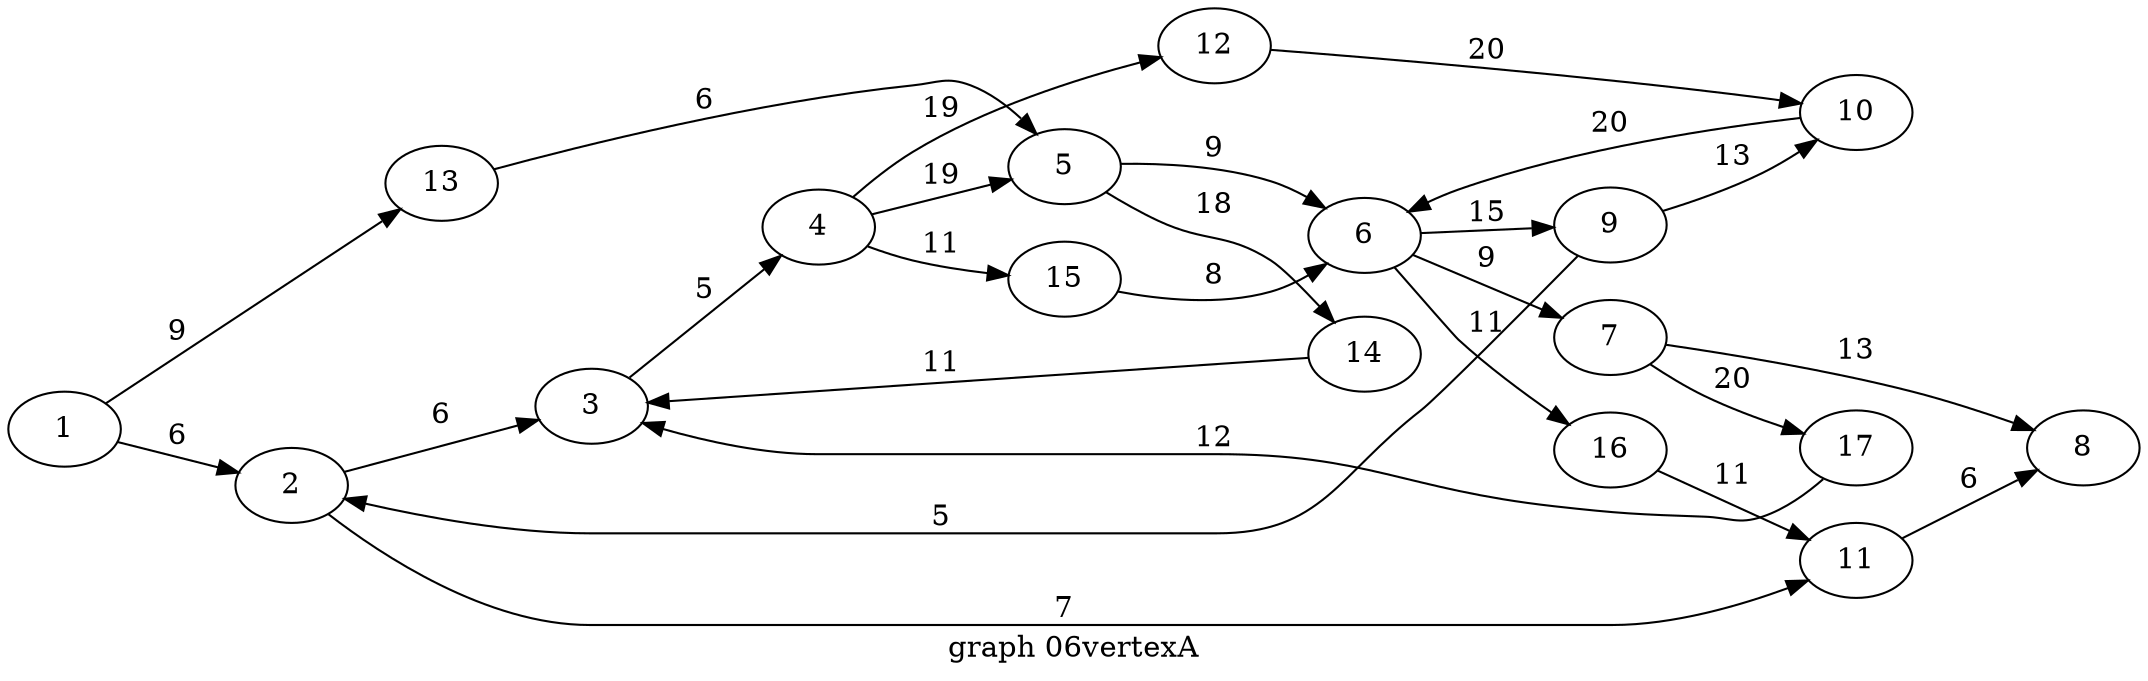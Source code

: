 digraph g{

rankdir = LR

1 -> 2 [label = " 6 "];
2 -> 3 [label = " 6 "];
3 -> 4 [label = " 5 "];
4 -> 5 [label = " 19 "];
5 -> 6 [label = " 9 "];
6 -> 7 [label = " 9 "];
7 -> 8 [label = " 13 "];
6 -> 9 [label = " 15 "];
9 -> 2 [label = " 5 "];
9 -> 10 [label = " 13 "];
10 -> 6 [label = " 20 "];
2 -> 11 [label = " 7 "];
11 -> 8 [label = " 6 "];
4 -> 12 [label = " 19 "];
12 -> 10 [label = " 20 "];
1 -> 13 [label = " 9 "];
13 -> 5 [label = " 6 "];
5 -> 14 [label = " 18 "];
14 -> 3 [label = " 11 "];
4 -> 15 [label = " 11 "];
15 -> 6 [label = " 8 "];
6 -> 16 [label = " 11 "];
16 -> 11 [label = " 11 "];
7 -> 17 [label = " 20 "];
17 -> 3 [label = " 12 "];

label = "graph 06vertexA"
}